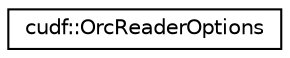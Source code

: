 digraph "Graphical Class Hierarchy"
{
  edge [fontname="Helvetica",fontsize="10",labelfontname="Helvetica",labelfontsize="10"];
  node [fontname="Helvetica",fontsize="10",shape=record];
  rankdir="LR";
  Node0 [label="cudf::OrcReaderOptions",height=0.2,width=0.4,color="black", fillcolor="white", style="filled",URL="$structcudf_1_1OrcReaderOptions.html",tooltip="Options for the ORC reader "];
}
